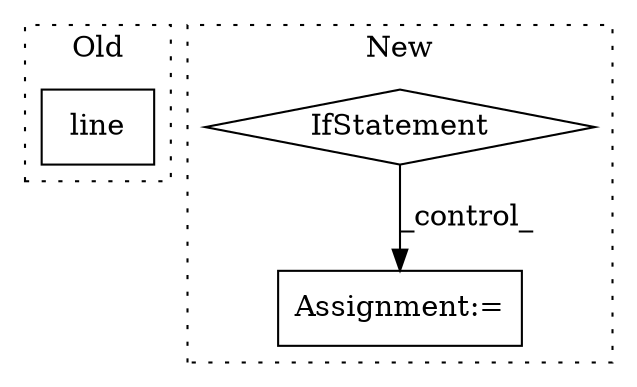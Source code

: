 digraph G {
subgraph cluster0 {
1 [label="line" a="32" s="2632,2691" l="5,1" shape="box"];
label = "Old";
style="dotted";
}
subgraph cluster1 {
2 [label="IfStatement" a="25" s="2210,2223" l="4,2" shape="diamond"];
3 [label="Assignment:=" a="7" s="2234" l="1" shape="box"];
label = "New";
style="dotted";
}
2 -> 3 [label="_control_"];
}